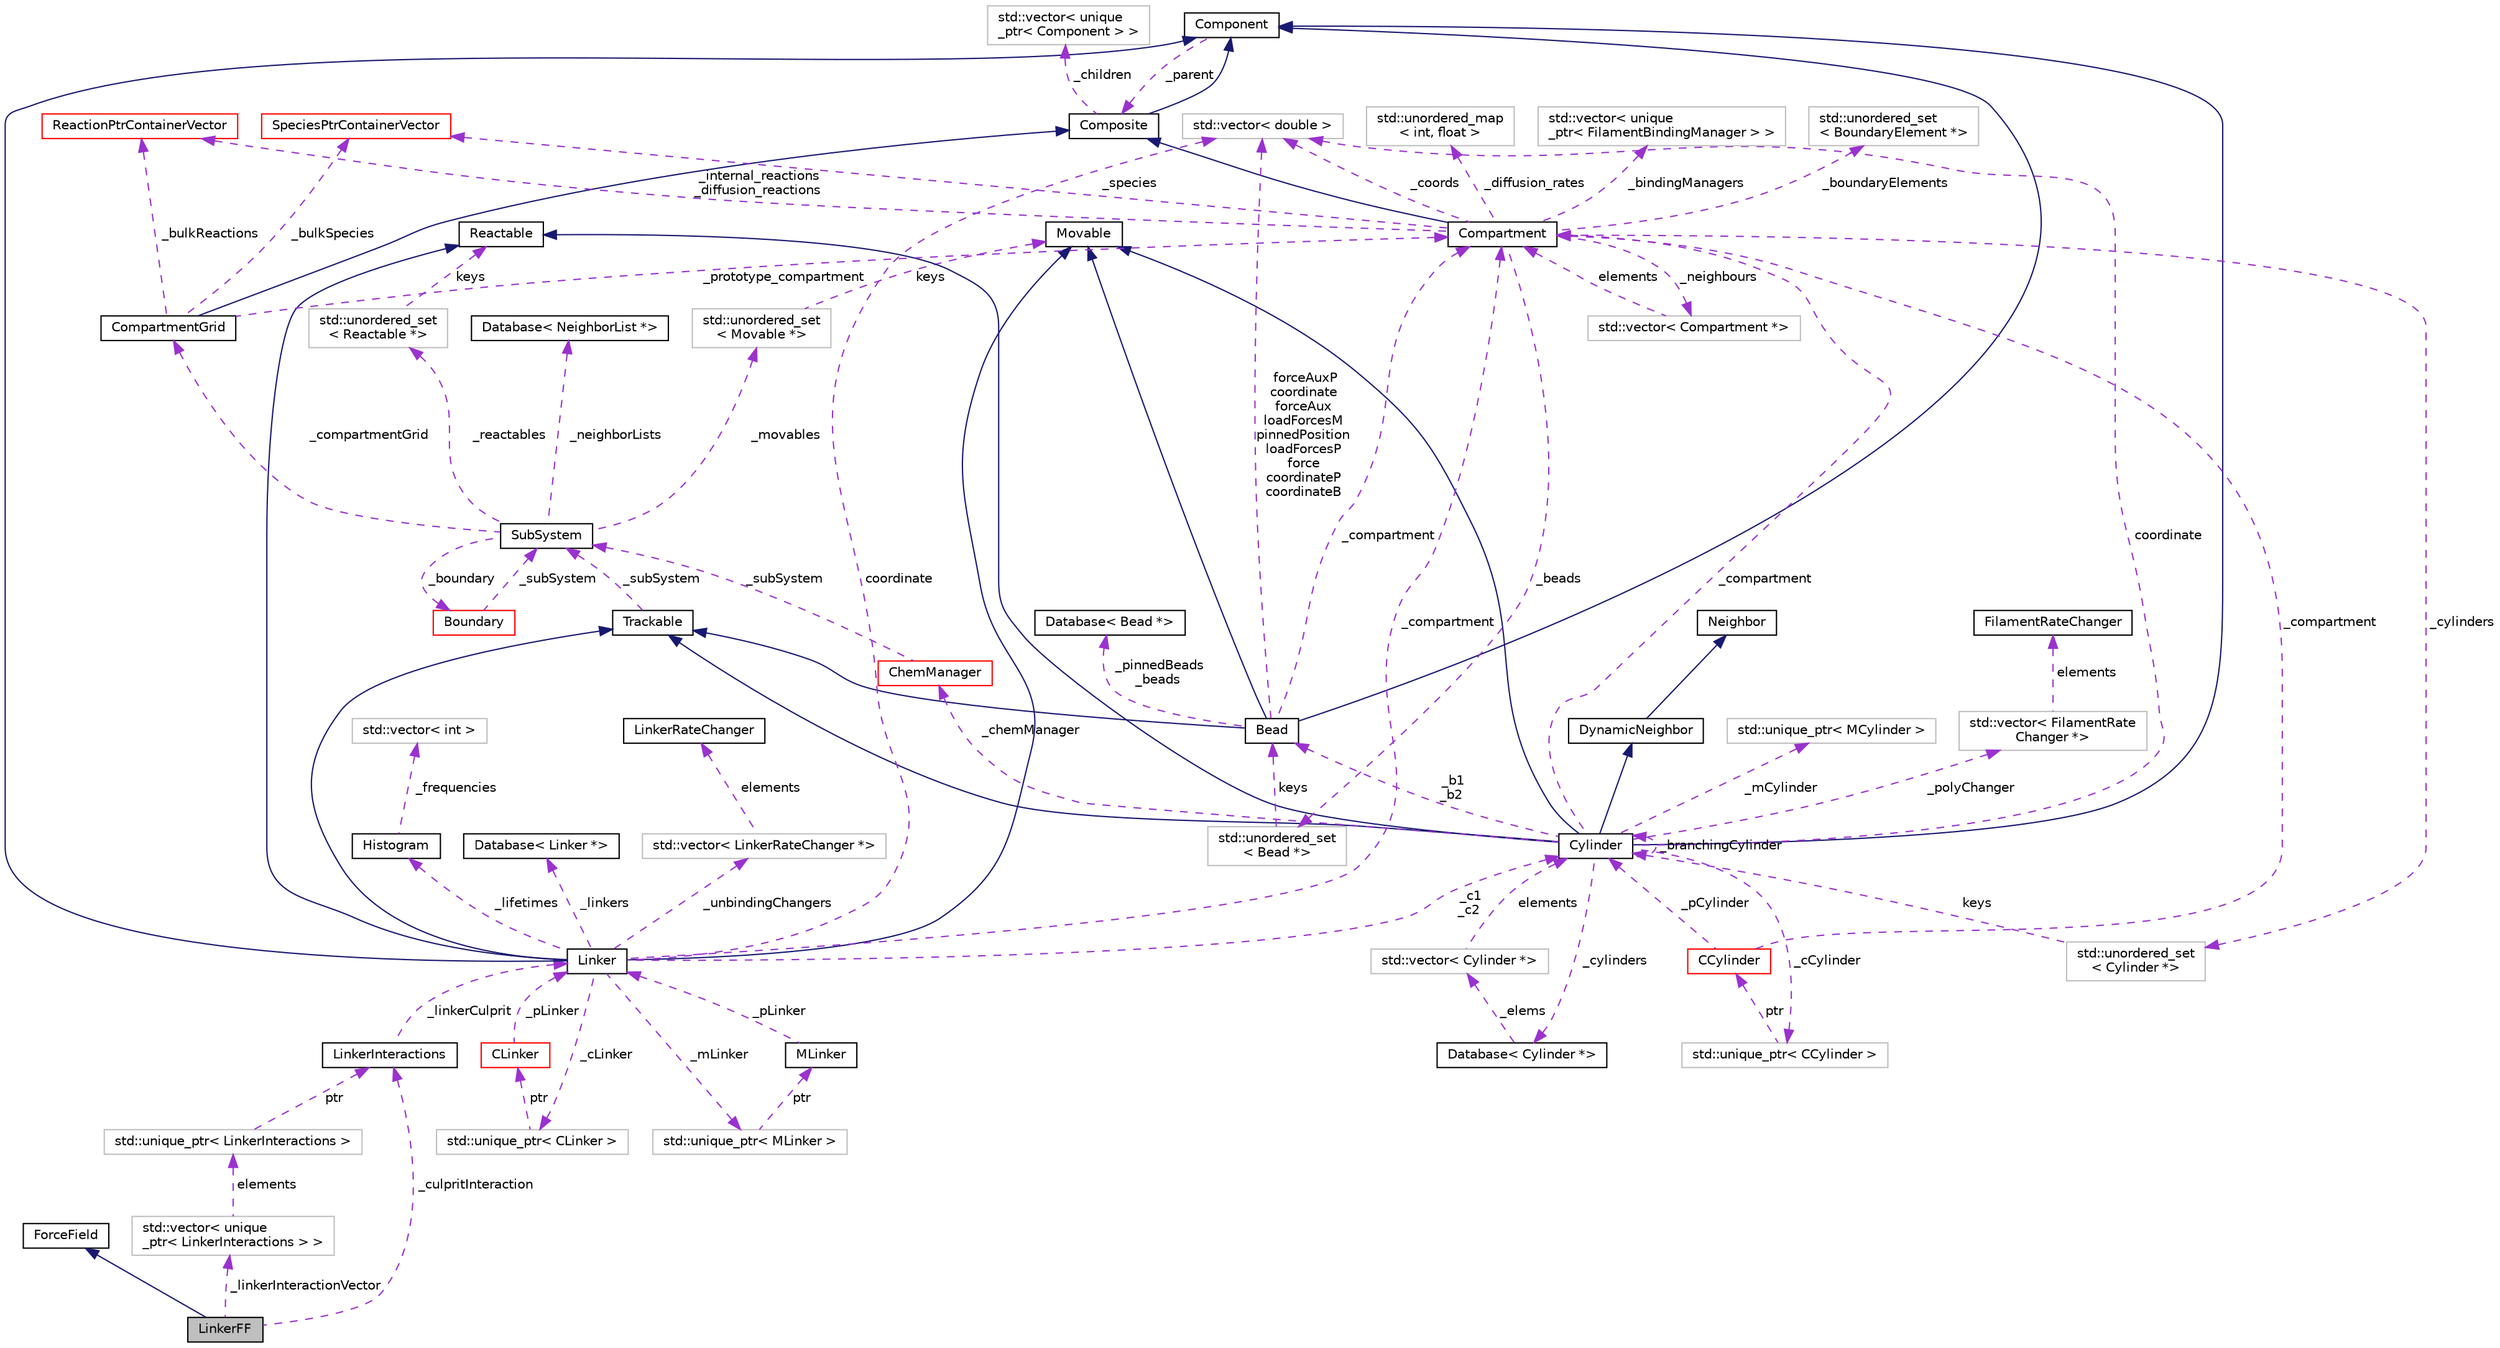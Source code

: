 digraph "LinkerFF"
{
 // INTERACTIVE_SVG=YES
  edge [fontname="Helvetica",fontsize="10",labelfontname="Helvetica",labelfontsize="10"];
  node [fontname="Helvetica",fontsize="10",shape=record];
  Node2 [label="LinkerFF",height=0.2,width=0.4,color="black", fillcolor="grey75", style="filled", fontcolor="black"];
  Node3 -> Node2 [dir="back",color="midnightblue",fontsize="10",style="solid",fontname="Helvetica"];
  Node3 [label="ForceField",height=0.2,width=0.4,color="black", fillcolor="white", style="filled",URL="$classForceField.html",tooltip="An abstract class to represent various force field calculations. "];
  Node4 -> Node2 [dir="back",color="darkorchid3",fontsize="10",style="dashed",label=" _linkerInteractionVector" ,fontname="Helvetica"];
  Node4 [label="std::vector\< unique\l_ptr\< LinkerInteractions \> \>",height=0.2,width=0.4,color="grey75", fillcolor="white", style="filled"];
  Node5 -> Node4 [dir="back",color="darkorchid3",fontsize="10",style="dashed",label=" elements" ,fontname="Helvetica"];
  Node5 [label="std::unique_ptr\< LinkerInteractions \>",height=0.2,width=0.4,color="grey75", fillcolor="white", style="filled"];
  Node6 -> Node5 [dir="back",color="darkorchid3",fontsize="10",style="dashed",label=" ptr" ,fontname="Helvetica"];
  Node6 [label="LinkerInteractions",height=0.2,width=0.4,color="black", fillcolor="white", style="filled",URL="$classLinkerInteractions.html",tooltip="Represents an internal Linker interaction. "];
  Node7 -> Node6 [dir="back",color="darkorchid3",fontsize="10",style="dashed",label=" _linkerCulprit" ,fontname="Helvetica"];
  Node7 [label="Linker",height=0.2,width=0.4,color="black", fillcolor="white", style="filled",URL="$classLinker.html",tooltip="A container to store a MLinker and CLinker. "];
  Node8 -> Node7 [dir="back",color="midnightblue",fontsize="10",style="solid",fontname="Helvetica"];
  Node8 [label="Component",height=0.2,width=0.4,color="black", fillcolor="white", style="filled",URL="$classComponent.html",tooltip="The base class for the Composite pattern hieararchy. "];
  Node9 -> Node8 [dir="back",color="darkorchid3",fontsize="10",style="dashed",label=" _parent" ,fontname="Helvetica"];
  Node9 [label="Composite",height=0.2,width=0.4,color="black", fillcolor="white", style="filled",URL="$classComposite.html",tooltip="The aggregating class for the Composite pattern. "];
  Node8 -> Node9 [dir="back",color="midnightblue",fontsize="10",style="solid",fontname="Helvetica"];
  Node10 -> Node9 [dir="back",color="darkorchid3",fontsize="10",style="dashed",label=" _children" ,fontname="Helvetica"];
  Node10 [label="std::vector\< unique\l_ptr\< Component \> \>",height=0.2,width=0.4,color="grey75", fillcolor="white", style="filled"];
  Node12 -> Node7 [dir="back",color="midnightblue",fontsize="10",style="solid",fontname="Helvetica"];
  Node12 [label="Trackable",height=0.2,width=0.4,color="black", fillcolor="white", style="filled",URL="$classTrackable.html",tooltip="An abstract base class for a trackable object in the SubSystem. "];
  Node13 -> Node12 [dir="back",color="darkorchid3",fontsize="10",style="dashed",label=" _subSystem" ,fontname="Helvetica"];
  Node13 [label="SubSystem",height=0.2,width=0.4,color="black", fillcolor="white", style="filled",URL="$classSubSystem.html",tooltip="Manages all Movables and Reactables. "];
  Node14 -> Node13 [dir="back",color="darkorchid3",fontsize="10",style="dashed",label=" _movables" ,fontname="Helvetica"];
  Node14 [label="std::unordered_set\l\< Movable *\>",height=0.2,width=0.4,color="grey75", fillcolor="white", style="filled"];
  Node15 -> Node14 [dir="back",color="darkorchid3",fontsize="10",style="dashed",label=" keys" ,fontname="Helvetica"];
  Node15 [label="Movable",height=0.2,width=0.4,color="black", fillcolor="white", style="filled",URL="$classMovable.html",tooltip="An abstract base class for a movable element in the SubSystem. "];
  Node16 -> Node13 [dir="back",color="darkorchid3",fontsize="10",style="dashed",label=" _reactables" ,fontname="Helvetica"];
  Node16 [label="std::unordered_set\l\< Reactable *\>",height=0.2,width=0.4,color="grey75", fillcolor="white", style="filled"];
  Node17 -> Node16 [dir="back",color="darkorchid3",fontsize="10",style="dashed",label=" keys" ,fontname="Helvetica"];
  Node17 [label="Reactable",height=0.2,width=0.4,color="black", fillcolor="white", style="filled",URL="$classReactable.html",tooltip="An abstract base class for a reactable element in the SubSystem. "];
  Node18 -> Node13 [dir="back",color="darkorchid3",fontsize="10",style="dashed",label=" _boundary" ,fontname="Helvetica"];
  Node18 [label="Boundary",height=0.2,width=0.4,color="red", fillcolor="white", style="filled",URL="$classBoundary.html",tooltip="To store all BoundarySurfaces that are in the SubSystem. "];
  Node13 -> Node18 [dir="back",color="darkorchid3",fontsize="10",style="dashed",label=" _subSystem" ,fontname="Helvetica"];
  Node28 -> Node13 [dir="back",color="darkorchid3",fontsize="10",style="dashed",label=" _compartmentGrid" ,fontname="Helvetica"];
  Node28 [label="CompartmentGrid",height=0.2,width=0.4,color="black", fillcolor="white", style="filled",URL="$classCompartmentGrid.html",tooltip="A simple n-dimensional grid of Compartment objects. "];
  Node9 -> Node28 [dir="back",color="midnightblue",fontsize="10",style="solid",fontname="Helvetica"];
  Node29 -> Node28 [dir="back",color="darkorchid3",fontsize="10",style="dashed",label=" _prototype_compartment" ,fontname="Helvetica"];
  Node29 [label="Compartment",height=0.2,width=0.4,color="black", fillcolor="white", style="filled",URL="$classCompartment.html",tooltip="A container or holding Species and Reactions. "];
  Node9 -> Node29 [dir="back",color="midnightblue",fontsize="10",style="solid",fontname="Helvetica"];
  Node30 -> Node29 [dir="back",color="darkorchid3",fontsize="10",style="dashed",label=" _beads" ,fontname="Helvetica"];
  Node30 [label="std::unordered_set\l\< Bead *\>",height=0.2,width=0.4,color="grey75", fillcolor="white", style="filled"];
  Node31 -> Node30 [dir="back",color="darkorchid3",fontsize="10",style="dashed",label=" keys" ,fontname="Helvetica"];
  Node31 [label="Bead",height=0.2,width=0.4,color="black", fillcolor="white", style="filled",URL="$classBead.html",tooltip="Represents a single coordinate between Cylinders, and holds forces needed for mechanical equilibratio..."];
  Node8 -> Node31 [dir="back",color="midnightblue",fontsize="10",style="solid",fontname="Helvetica"];
  Node12 -> Node31 [dir="back",color="midnightblue",fontsize="10",style="solid",fontname="Helvetica"];
  Node15 -> Node31 [dir="back",color="midnightblue",fontsize="10",style="solid",fontname="Helvetica"];
  Node29 -> Node31 [dir="back",color="darkorchid3",fontsize="10",style="dashed",label=" _compartment" ,fontname="Helvetica"];
  Node32 -> Node31 [dir="back",color="darkorchid3",fontsize="10",style="dashed",label=" _pinnedBeads\n_beads" ,fontname="Helvetica"];
  Node32 [label="Database\< Bead *\>",height=0.2,width=0.4,color="black", fillcolor="white", style="filled",URL="$classDatabase.html"];
  Node27 -> Node31 [dir="back",color="darkorchid3",fontsize="10",style="dashed",label=" forceAuxP\ncoordinate\nforceAux\nloadForcesM\npinnedPosition\nloadForcesP\nforce\ncoordinateP\ncoordinateB" ,fontname="Helvetica"];
  Node27 [label="std::vector\< double \>",height=0.2,width=0.4,color="grey75", fillcolor="white", style="filled"];
  Node33 -> Node29 [dir="back",color="darkorchid3",fontsize="10",style="dashed",label=" _neighbours" ,fontname="Helvetica"];
  Node33 [label="std::vector\< Compartment *\>",height=0.2,width=0.4,color="grey75", fillcolor="white", style="filled"];
  Node29 -> Node33 [dir="back",color="darkorchid3",fontsize="10",style="dashed",label=" elements" ,fontname="Helvetica"];
  Node34 -> Node29 [dir="back",color="darkorchid3",fontsize="10",style="dashed",label=" _cylinders" ,fontname="Helvetica"];
  Node34 [label="std::unordered_set\l\< Cylinder *\>",height=0.2,width=0.4,color="grey75", fillcolor="white", style="filled"];
  Node35 -> Node34 [dir="back",color="darkorchid3",fontsize="10",style="dashed",label=" keys" ,fontname="Helvetica"];
  Node35 [label="Cylinder",height=0.2,width=0.4,color="black", fillcolor="white", style="filled",URL="$classCylinder.html",tooltip="A container to store a MCylinder and CCylinder. "];
  Node8 -> Node35 [dir="back",color="midnightblue",fontsize="10",style="solid",fontname="Helvetica"];
  Node12 -> Node35 [dir="back",color="midnightblue",fontsize="10",style="solid",fontname="Helvetica"];
  Node15 -> Node35 [dir="back",color="midnightblue",fontsize="10",style="solid",fontname="Helvetica"];
  Node17 -> Node35 [dir="back",color="midnightblue",fontsize="10",style="solid",fontname="Helvetica"];
  Node36 -> Node35 [dir="back",color="midnightblue",fontsize="10",style="solid",fontname="Helvetica"];
  Node36 [label="DynamicNeighbor",height=0.2,width=0.4,color="black", fillcolor="white", style="filled",URL="$classDynamicNeighbor.html",tooltip="An abstract base class for any element that can be added or removed from a NeighborList dynamically a..."];
  Node25 -> Node36 [dir="back",color="midnightblue",fontsize="10",style="solid",fontname="Helvetica"];
  Node25 [label="Neighbor",height=0.2,width=0.4,color="black", fillcolor="white", style="filled",URL="$classNeighbor.html",tooltip="An abstract base class for any element that can be added or removed from a NeighborList statically at..."];
  Node35 -> Node35 [dir="back",color="darkorchid3",fontsize="10",style="dashed",label=" _branchingCylinder" ,fontname="Helvetica"];
  Node37 -> Node35 [dir="back",color="darkorchid3",fontsize="10",style="dashed",label=" _polyChanger" ,fontname="Helvetica"];
  Node37 [label="std::vector\< FilamentRate\lChanger *\>",height=0.2,width=0.4,color="grey75", fillcolor="white", style="filled"];
  Node38 -> Node37 [dir="back",color="darkorchid3",fontsize="10",style="dashed",label=" elements" ,fontname="Helvetica"];
  Node38 [label="FilamentRateChanger",height=0.2,width=0.4,color="black", fillcolor="white", style="filled",URL="$classFilamentRateChanger.html",tooltip="Used to change Filament reaction rates based on forces in the network. "];
  Node39 -> Node35 [dir="back",color="darkorchid3",fontsize="10",style="dashed",label=" _cCylinder" ,fontname="Helvetica"];
  Node39 [label="std::unique_ptr\< CCylinder \>",height=0.2,width=0.4,color="grey75", fillcolor="white", style="filled"];
  Node40 -> Node39 [dir="back",color="darkorchid3",fontsize="10",style="dashed",label=" ptr" ,fontname="Helvetica"];
  Node40 [label="CCylinder",height=0.2,width=0.4,color="red", fillcolor="white", style="filled",URL="$classCCylinder.html",tooltip="Holds all CMonomers and Reactions associated with it. "];
  Node35 -> Node40 [dir="back",color="darkorchid3",fontsize="10",style="dashed",label=" _pCylinder" ,fontname="Helvetica"];
  Node29 -> Node40 [dir="back",color="darkorchid3",fontsize="10",style="dashed",label=" _compartment" ,fontname="Helvetica"];
  Node31 -> Node35 [dir="back",color="darkorchid3",fontsize="10",style="dashed",label=" _b1\n_b2" ,fontname="Helvetica"];
  Node59 -> Node35 [dir="back",color="darkorchid3",fontsize="10",style="dashed",label=" _cylinders" ,fontname="Helvetica"];
  Node59 [label="Database\< Cylinder *\>",height=0.2,width=0.4,color="black", fillcolor="white", style="filled",URL="$classDatabase.html"];
  Node60 -> Node59 [dir="back",color="darkorchid3",fontsize="10",style="dashed",label=" _elems" ,fontname="Helvetica"];
  Node60 [label="std::vector\< Cylinder *\>",height=0.2,width=0.4,color="grey75", fillcolor="white", style="filled"];
  Node35 -> Node60 [dir="back",color="darkorchid3",fontsize="10",style="dashed",label=" elements" ,fontname="Helvetica"];
  Node29 -> Node35 [dir="back",color="darkorchid3",fontsize="10",style="dashed",label=" _compartment" ,fontname="Helvetica"];
  Node61 -> Node35 [dir="back",color="darkorchid3",fontsize="10",style="dashed",label=" _chemManager" ,fontname="Helvetica"];
  Node61 [label="ChemManager",height=0.2,width=0.4,color="red", fillcolor="white", style="filled",URL="$classChemManager.html",tooltip="For initailizing chemical reactions based on a specific system. "];
  Node13 -> Node61 [dir="back",color="darkorchid3",fontsize="10",style="dashed",label=" _subSystem" ,fontname="Helvetica"];
  Node75 -> Node35 [dir="back",color="darkorchid3",fontsize="10",style="dashed",label=" _mCylinder" ,fontname="Helvetica"];
  Node75 [label="std::unique_ptr\< MCylinder \>",height=0.2,width=0.4,color="grey75", fillcolor="white", style="filled"];
  Node27 -> Node35 [dir="back",color="darkorchid3",fontsize="10",style="dashed",label=" coordinate" ,fontname="Helvetica"];
  Node77 -> Node29 [dir="back",color="darkorchid3",fontsize="10",style="dashed",label=" _boundaryElements" ,fontname="Helvetica"];
  Node77 [label="std::unordered_set\l\< BoundaryElement *\>",height=0.2,width=0.4,color="grey75", fillcolor="white", style="filled"];
  Node78 -> Node29 [dir="back",color="darkorchid3",fontsize="10",style="dashed",label=" _internal_reactions\n_diffusion_reactions" ,fontname="Helvetica"];
  Node78 [label="ReactionPtrContainerVector",height=0.2,width=0.4,color="red", fillcolor="white", style="filled",URL="$classReactionPtrContainerVector.html",tooltip="A concrete class implementing the ReactionPtrContainerIFace, using vector<unique_ptr<ReactionBase>> a..."];
  Node82 -> Node29 [dir="back",color="darkorchid3",fontsize="10",style="dashed",label=" _diffusion_rates" ,fontname="Helvetica"];
  Node82 [label="std::unordered_map\l\< int, float \>",height=0.2,width=0.4,color="grey75", fillcolor="white", style="filled"];
  Node27 -> Node29 [dir="back",color="darkorchid3",fontsize="10",style="dashed",label=" _coords" ,fontname="Helvetica"];
  Node83 -> Node29 [dir="back",color="darkorchid3",fontsize="10",style="dashed",label=" _bindingManagers" ,fontname="Helvetica"];
  Node83 [label="std::vector\< unique\l_ptr\< FilamentBindingManager \> \>",height=0.2,width=0.4,color="grey75", fillcolor="white", style="filled"];
  Node86 -> Node29 [dir="back",color="darkorchid3",fontsize="10",style="dashed",label=" _species" ,fontname="Helvetica"];
  Node86 [label="SpeciesPtrContainerVector",height=0.2,width=0.4,color="red", fillcolor="white", style="filled",URL="$classSpeciesPtrContainerVector.html",tooltip="A concrete class implementing the SpeciesPtrContainerIFace, using vector<unique_ptr<Species>> as the ..."];
  Node78 -> Node28 [dir="back",color="darkorchid3",fontsize="10",style="dashed",label=" _bulkReactions" ,fontname="Helvetica"];
  Node86 -> Node28 [dir="back",color="darkorchid3",fontsize="10",style="dashed",label=" _bulkSpecies" ,fontname="Helvetica"];
  Node90 -> Node13 [dir="back",color="darkorchid3",fontsize="10",style="dashed",label=" _neighborLists" ,fontname="Helvetica"];
  Node90 [label="Database\< NeighborList *\>",height=0.2,width=0.4,color="black", fillcolor="white", style="filled",URL="$classDatabase.html"];
  Node15 -> Node7 [dir="back",color="midnightblue",fontsize="10",style="solid",fontname="Helvetica"];
  Node17 -> Node7 [dir="back",color="midnightblue",fontsize="10",style="solid",fontname="Helvetica"];
  Node35 -> Node7 [dir="back",color="darkorchid3",fontsize="10",style="dashed",label=" _c1\n_c2" ,fontname="Helvetica"];
  Node91 -> Node7 [dir="back",color="darkorchid3",fontsize="10",style="dashed",label=" _lifetimes" ,fontname="Helvetica"];
  Node91 [label="Histogram",height=0.2,width=0.4,color="black", fillcolor="white", style="filled",URL="$classHistogram.html",tooltip="A class to hold frequency of occurences in a general set of data. "];
  Node92 -> Node91 [dir="back",color="darkorchid3",fontsize="10",style="dashed",label=" _frequencies" ,fontname="Helvetica"];
  Node92 [label="std::vector\< int \>",height=0.2,width=0.4,color="grey75", fillcolor="white", style="filled"];
  Node29 -> Node7 [dir="back",color="darkorchid3",fontsize="10",style="dashed",label=" _compartment" ,fontname="Helvetica"];
  Node93 -> Node7 [dir="back",color="darkorchid3",fontsize="10",style="dashed",label=" _linkers" ,fontname="Helvetica"];
  Node93 [label="Database\< Linker *\>",height=0.2,width=0.4,color="black", fillcolor="white", style="filled",URL="$classDatabase.html"];
  Node94 -> Node7 [dir="back",color="darkorchid3",fontsize="10",style="dashed",label=" _mLinker" ,fontname="Helvetica"];
  Node94 [label="std::unique_ptr\< MLinker \>",height=0.2,width=0.4,color="grey75", fillcolor="white", style="filled"];
  Node95 -> Node94 [dir="back",color="darkorchid3",fontsize="10",style="dashed",label=" ptr" ,fontname="Helvetica"];
  Node95 [label="MLinker",height=0.2,width=0.4,color="black", fillcolor="white", style="filled",URL="$classMLinker.html",tooltip="Represents the mechanical component of a Linker. "];
  Node7 -> Node95 [dir="back",color="darkorchid3",fontsize="10",style="dashed",label=" _pLinker" ,fontname="Helvetica"];
  Node96 -> Node7 [dir="back",color="darkorchid3",fontsize="10",style="dashed",label=" _unbindingChangers" ,fontname="Helvetica"];
  Node96 [label="std::vector\< LinkerRateChanger *\>",height=0.2,width=0.4,color="grey75", fillcolor="white", style="filled"];
  Node97 -> Node96 [dir="back",color="darkorchid3",fontsize="10",style="dashed",label=" elements" ,fontname="Helvetica"];
  Node97 [label="LinkerRateChanger",height=0.2,width=0.4,color="black", fillcolor="white", style="filled",URL="$classLinkerRateChanger.html",tooltip="Used to change Linker reaction rates based on forces in the network. "];
  Node98 -> Node7 [dir="back",color="darkorchid3",fontsize="10",style="dashed",label=" _cLinker" ,fontname="Helvetica"];
  Node98 [label="std::unique_ptr\< CLinker \>",height=0.2,width=0.4,color="grey75", fillcolor="white", style="filled"];
  Node99 -> Node98 [dir="back",color="darkorchid3",fontsize="10",style="dashed",label=" ptr" ,fontname="Helvetica"];
  Node99 [label="CLinker",height=0.2,width=0.4,color="red", fillcolor="white", style="filled",URL="$classCLinker.html",tooltip="To represent the chemical component of a Linker. "];
  Node7 -> Node99 [dir="back",color="darkorchid3",fontsize="10",style="dashed",label=" _pLinker" ,fontname="Helvetica"];
  Node27 -> Node7 [dir="back",color="darkorchid3",fontsize="10",style="dashed",label=" coordinate" ,fontname="Helvetica"];
  Node6 -> Node2 [dir="back",color="darkorchid3",fontsize="10",style="dashed",label=" _culpritInteraction" ,fontname="Helvetica"];
}
